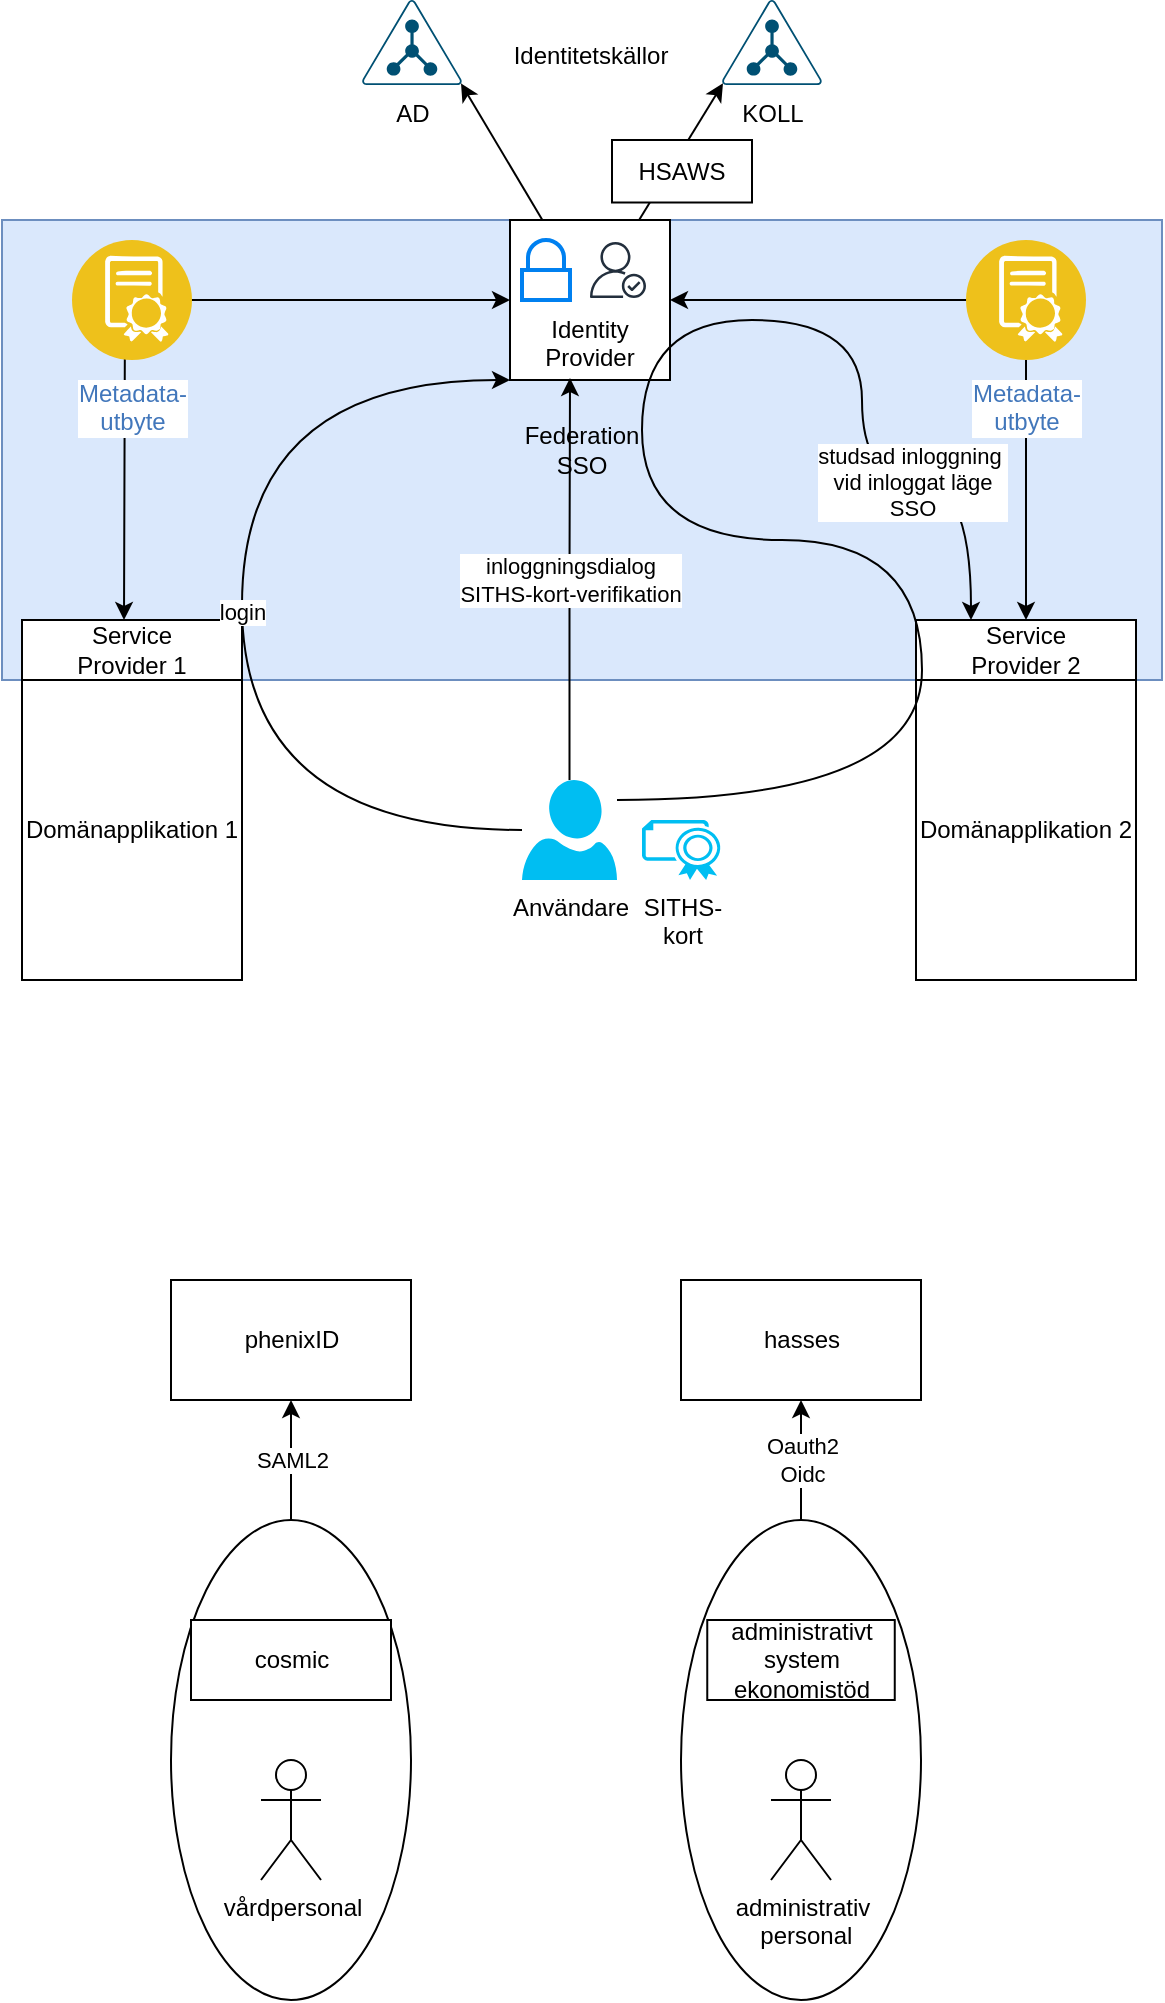 <mxfile version="24.7.17">
  <diagram name="Sida-1" id="RdJLS9GGSDhxWauPwOrX">
    <mxGraphModel dx="1380" dy="763" grid="1" gridSize="10" guides="1" tooltips="1" connect="1" arrows="1" fold="1" page="1" pageScale="1" pageWidth="827" pageHeight="1169" math="0" shadow="0">
      <root>
        <mxCell id="0" />
        <mxCell id="1" parent="0" />
        <mxCell id="T-CoUlsQ0zNCIP5Rp3Ct-22" value="Federation&lt;div&gt;SSO&lt;/div&gt;" style="rounded=0;whiteSpace=wrap;html=1;fillColor=#dae8fc;strokeColor=#6c8ebf;" parent="1" vertex="1">
          <mxGeometry x="120" y="200" width="580" height="230" as="geometry" />
        </mxCell>
        <mxCell id="T-CoUlsQ0zNCIP5Rp3Ct-1" value="AD" style="points=[[0.5,0,0],[0.765,0.48,0],[0.99,0.98,0],[0.5,1,0],[0.01,0.98,0],[0.235,0.48,0]];verticalLabelPosition=bottom;sketch=0;html=1;verticalAlign=top;aspect=fixed;align=center;pointerEvents=1;shape=mxgraph.cisco19.ldap;fillColor=#005073;strokeColor=none;" parent="1" vertex="1">
          <mxGeometry x="300" y="90" width="50" height="42.5" as="geometry" />
        </mxCell>
        <mxCell id="T-CoUlsQ0zNCIP5Rp3Ct-2" value="KOLL" style="points=[[0.5,0,0],[0.765,0.48,0],[0.99,0.98,0],[0.5,1,0],[0.01,0.98,0],[0.235,0.48,0]];verticalLabelPosition=bottom;sketch=0;html=1;verticalAlign=top;aspect=fixed;align=center;pointerEvents=1;shape=mxgraph.cisco19.ldap;fillColor=#005073;strokeColor=none;" parent="1" vertex="1">
          <mxGeometry x="480" y="90" width="50" height="42.5" as="geometry" />
        </mxCell>
        <mxCell id="T-CoUlsQ0zNCIP5Rp3Ct-14" style="edgeStyle=orthogonalEdgeStyle;rounded=0;orthogonalLoop=1;jettySize=auto;html=1;startArrow=classic;startFill=1;" parent="1" source="T-CoUlsQ0zNCIP5Rp3Ct-3" target="T-CoUlsQ0zNCIP5Rp3Ct-12" edge="1">
          <mxGeometry relative="1" as="geometry" />
        </mxCell>
        <mxCell id="T-CoUlsQ0zNCIP5Rp3Ct-3" value="&lt;div&gt;&lt;br&gt;&lt;/div&gt;&lt;div&gt;&lt;br&gt;&lt;/div&gt;&lt;div&gt;&lt;br&gt;&lt;/div&gt;Identity&lt;div&gt;Provider&lt;/div&gt;" style="whiteSpace=wrap;html=1;aspect=fixed;" parent="1" vertex="1">
          <mxGeometry x="374" y="200" width="80" height="80" as="geometry" />
        </mxCell>
        <mxCell id="T-CoUlsQ0zNCIP5Rp3Ct-4" value="" style="html=1;verticalLabelPosition=bottom;align=center;labelBackgroundColor=#ffffff;verticalAlign=top;strokeWidth=2;strokeColor=#0080F0;shadow=0;dashed=0;shape=mxgraph.ios7.icons.locked;" parent="1" vertex="1">
          <mxGeometry x="380" y="210" width="24" height="30" as="geometry" />
        </mxCell>
        <mxCell id="T-CoUlsQ0zNCIP5Rp3Ct-5" value="" style="sketch=0;outlineConnect=0;fontColor=#232F3E;gradientColor=none;fillColor=#232F3D;strokeColor=none;dashed=0;verticalLabelPosition=bottom;verticalAlign=top;align=center;html=1;fontSize=12;fontStyle=0;aspect=fixed;pointerEvents=1;shape=mxgraph.aws4.authenticated_user;" parent="1" vertex="1">
          <mxGeometry x="414" y="211" width="28" height="28" as="geometry" />
        </mxCell>
        <mxCell id="T-CoUlsQ0zNCIP5Rp3Ct-6" style="rounded=0;orthogonalLoop=1;jettySize=auto;html=1;entryX=0.01;entryY=0.98;entryDx=0;entryDy=0;entryPerimeter=0;" parent="1" source="T-CoUlsQ0zNCIP5Rp3Ct-3" target="T-CoUlsQ0zNCIP5Rp3Ct-2" edge="1">
          <mxGeometry relative="1" as="geometry" />
        </mxCell>
        <mxCell id="T-CoUlsQ0zNCIP5Rp3Ct-7" style="rounded=0;orthogonalLoop=1;jettySize=auto;html=1;entryX=0.99;entryY=0.98;entryDx=0;entryDy=0;entryPerimeter=0;" parent="1" source="T-CoUlsQ0zNCIP5Rp3Ct-3" target="T-CoUlsQ0zNCIP5Rp3Ct-1" edge="1">
          <mxGeometry relative="1" as="geometry" />
        </mxCell>
        <mxCell id="T-CoUlsQ0zNCIP5Rp3Ct-8" value="Identitetskällor" style="text;html=1;align=center;verticalAlign=middle;resizable=0;points=[];autosize=1;strokeColor=none;fillColor=none;" parent="1" vertex="1">
          <mxGeometry x="364" y="102.5" width="100" height="30" as="geometry" />
        </mxCell>
        <mxCell id="T-CoUlsQ0zNCIP5Rp3Ct-10" value="Service&lt;div&gt;Provider 1&lt;/div&gt;" style="rounded=0;whiteSpace=wrap;html=1;" parent="1" vertex="1">
          <mxGeometry x="130" y="400" width="110" height="30" as="geometry" />
        </mxCell>
        <mxCell id="T-CoUlsQ0zNCIP5Rp3Ct-11" value="Domänapplikation 1" style="rounded=0;whiteSpace=wrap;html=1;" parent="1" vertex="1">
          <mxGeometry x="130" y="430" width="110" height="150" as="geometry" />
        </mxCell>
        <mxCell id="T-CoUlsQ0zNCIP5Rp3Ct-12" value="Service&lt;div&gt;Provider 2&lt;/div&gt;" style="rounded=0;whiteSpace=wrap;html=1;" parent="1" vertex="1">
          <mxGeometry x="577" y="400" width="110" height="30" as="geometry" />
        </mxCell>
        <mxCell id="T-CoUlsQ0zNCIP5Rp3Ct-13" value="Domänapplikation 2" style="rounded=0;whiteSpace=wrap;html=1;" parent="1" vertex="1">
          <mxGeometry x="577" y="430" width="110" height="150" as="geometry" />
        </mxCell>
        <mxCell id="T-CoUlsQ0zNCIP5Rp3Ct-15" value="Metadata-&lt;div&gt;utbyte&lt;/div&gt;" style="image;aspect=fixed;perimeter=ellipsePerimeter;html=1;align=center;shadow=0;dashed=0;fontColor=#4277BB;labelBackgroundColor=default;fontSize=12;spacingTop=3;image=img/lib/ibm/blockchain/smart_contract.svg;" parent="1" vertex="1">
          <mxGeometry x="602" y="210" width="60" height="60" as="geometry" />
        </mxCell>
        <mxCell id="T-CoUlsQ0zNCIP5Rp3Ct-16" style="edgeStyle=orthogonalEdgeStyle;rounded=0;orthogonalLoop=1;jettySize=auto;html=1;startArrow=classic;startFill=1;exitX=0;exitY=0.5;exitDx=0;exitDy=0;" parent="1" source="T-CoUlsQ0zNCIP5Rp3Ct-3" edge="1">
          <mxGeometry relative="1" as="geometry">
            <mxPoint x="40" y="240" as="sourcePoint" />
            <mxPoint x="181" y="400" as="targetPoint" />
          </mxGeometry>
        </mxCell>
        <mxCell id="T-CoUlsQ0zNCIP5Rp3Ct-17" value="Metadata-&lt;div&gt;utbyte&lt;/div&gt;" style="image;aspect=fixed;perimeter=ellipsePerimeter;html=1;align=center;shadow=0;dashed=0;fontColor=#4277BB;labelBackgroundColor=default;fontSize=12;spacingTop=3;image=img/lib/ibm/blockchain/smart_contract.svg;" parent="1" vertex="1">
          <mxGeometry x="155" y="210" width="60" height="60" as="geometry" />
        </mxCell>
        <mxCell id="trAEXEHgNY-A63-KypLn-1" value="login" style="edgeStyle=orthogonalEdgeStyle;rounded=0;orthogonalLoop=1;jettySize=auto;html=1;entryX=0;entryY=1;entryDx=0;entryDy=0;curved=1;" parent="1" source="T-CoUlsQ0zNCIP5Rp3Ct-19" target="T-CoUlsQ0zNCIP5Rp3Ct-3" edge="1">
          <mxGeometry relative="1" as="geometry">
            <Array as="points">
              <mxPoint x="240" y="505" />
              <mxPoint x="240" y="280" />
            </Array>
          </mxGeometry>
        </mxCell>
        <mxCell id="trAEXEHgNY-A63-KypLn-3" value="studsad inloggning&amp;nbsp;&lt;div&gt;vid inloggat läge&lt;/div&gt;&lt;div&gt;SSO&lt;/div&gt;" style="edgeStyle=orthogonalEdgeStyle;rounded=0;orthogonalLoop=1;jettySize=auto;html=1;curved=1;entryX=0.25;entryY=0;entryDx=0;entryDy=0;" parent="1" target="T-CoUlsQ0zNCIP5Rp3Ct-12" edge="1">
          <mxGeometry x="0.765" relative="1" as="geometry">
            <mxPoint x="427.5" y="490" as="sourcePoint" />
            <mxPoint x="600" y="390" as="targetPoint" />
            <Array as="points">
              <mxPoint x="580" y="490" />
              <mxPoint x="580" y="360" />
              <mxPoint x="440" y="360" />
              <mxPoint x="440" y="250" />
              <mxPoint x="550" y="250" />
              <mxPoint x="550" y="330" />
              <mxPoint x="605" y="330" />
            </Array>
            <mxPoint y="1" as="offset" />
          </mxGeometry>
        </mxCell>
        <mxCell id="T-CoUlsQ0zNCIP5Rp3Ct-19" value="Användare" style="verticalLabelPosition=bottom;html=1;verticalAlign=top;align=center;strokeColor=none;fillColor=#00BEF2;shape=mxgraph.azure.user;" parent="1" vertex="1">
          <mxGeometry x="380" y="480" width="47.5" height="50" as="geometry" />
        </mxCell>
        <mxCell id="T-CoUlsQ0zNCIP5Rp3Ct-20" value="SITHS-&lt;div&gt;kort&lt;/div&gt;" style="verticalLabelPosition=bottom;html=1;verticalAlign=top;align=center;strokeColor=none;fillColor=#00BEF2;shape=mxgraph.azure.certificate;pointerEvents=1;" parent="1" vertex="1">
          <mxGeometry x="440" y="500" width="40" height="30" as="geometry" />
        </mxCell>
        <mxCell id="trAEXEHgNY-A63-KypLn-2" value="inloggningsdialog&lt;div&gt;SITHS-kort-verifikation&lt;/div&gt;" style="edgeStyle=orthogonalEdgeStyle;rounded=0;orthogonalLoop=1;jettySize=auto;html=1;entryX=0.375;entryY=0.988;entryDx=0;entryDy=0;entryPerimeter=0;" parent="1" source="T-CoUlsQ0zNCIP5Rp3Ct-19" target="T-CoUlsQ0zNCIP5Rp3Ct-3" edge="1">
          <mxGeometry relative="1" as="geometry" />
        </mxCell>
        <mxCell id="KY97BO0mYcNuNlOp9AN--1" value="HSAWS" style="rounded=0;whiteSpace=wrap;html=1;" vertex="1" parent="1">
          <mxGeometry x="425" y="160" width="70" height="31.25" as="geometry" />
        </mxCell>
        <mxCell id="KY97BO0mYcNuNlOp9AN--14" value="SAML2" style="edgeStyle=orthogonalEdgeStyle;rounded=0;orthogonalLoop=1;jettySize=auto;html=1;" edge="1" parent="1" source="KY97BO0mYcNuNlOp9AN--3" target="KY97BO0mYcNuNlOp9AN--9">
          <mxGeometry relative="1" as="geometry" />
        </mxCell>
        <mxCell id="KY97BO0mYcNuNlOp9AN--3" value="" style="ellipse;whiteSpace=wrap;html=1;" vertex="1" parent="1">
          <mxGeometry x="204.5" y="850" width="120" height="240" as="geometry" />
        </mxCell>
        <mxCell id="KY97BO0mYcNuNlOp9AN--13" value="Oauth2&lt;br&gt;Oidc" style="edgeStyle=orthogonalEdgeStyle;rounded=0;orthogonalLoop=1;jettySize=auto;html=1;entryX=0.5;entryY=1;entryDx=0;entryDy=0;" edge="1" parent="1" source="KY97BO0mYcNuNlOp9AN--4" target="KY97BO0mYcNuNlOp9AN--10">
          <mxGeometry relative="1" as="geometry" />
        </mxCell>
        <mxCell id="KY97BO0mYcNuNlOp9AN--4" value="" style="ellipse;whiteSpace=wrap;html=1;" vertex="1" parent="1">
          <mxGeometry x="459.5" y="850" width="120" height="240" as="geometry" />
        </mxCell>
        <mxCell id="KY97BO0mYcNuNlOp9AN--5" value="cosmic" style="rounded=0;whiteSpace=wrap;html=1;" vertex="1" parent="1">
          <mxGeometry x="214.5" y="900" width="100" height="40" as="geometry" />
        </mxCell>
        <mxCell id="KY97BO0mYcNuNlOp9AN--6" value="vårdpersonal" style="shape=umlActor;verticalLabelPosition=bottom;verticalAlign=top;html=1;outlineConnect=0;" vertex="1" parent="1">
          <mxGeometry x="249.5" y="970" width="30" height="60" as="geometry" />
        </mxCell>
        <mxCell id="KY97BO0mYcNuNlOp9AN--7" value="administrativt&lt;div&gt;system&lt;/div&gt;&lt;div&gt;ekonomistöd&lt;/div&gt;" style="rounded=0;whiteSpace=wrap;html=1;" vertex="1" parent="1">
          <mxGeometry x="472.63" y="900" width="93.75" height="40" as="geometry" />
        </mxCell>
        <mxCell id="KY97BO0mYcNuNlOp9AN--8" value="administrativ&lt;div&gt;&amp;nbsp;personal&lt;/div&gt;" style="shape=umlActor;verticalLabelPosition=bottom;verticalAlign=top;html=1;outlineConnect=0;" vertex="1" parent="1">
          <mxGeometry x="504.5" y="970" width="30" height="60" as="geometry" />
        </mxCell>
        <mxCell id="KY97BO0mYcNuNlOp9AN--9" value="phenixID" style="rounded=0;whiteSpace=wrap;html=1;" vertex="1" parent="1">
          <mxGeometry x="204.5" y="730" width="120" height="60" as="geometry" />
        </mxCell>
        <mxCell id="KY97BO0mYcNuNlOp9AN--10" value="hasses" style="rounded=0;whiteSpace=wrap;html=1;" vertex="1" parent="1">
          <mxGeometry x="459.5" y="730" width="120" height="60" as="geometry" />
        </mxCell>
      </root>
    </mxGraphModel>
  </diagram>
</mxfile>

